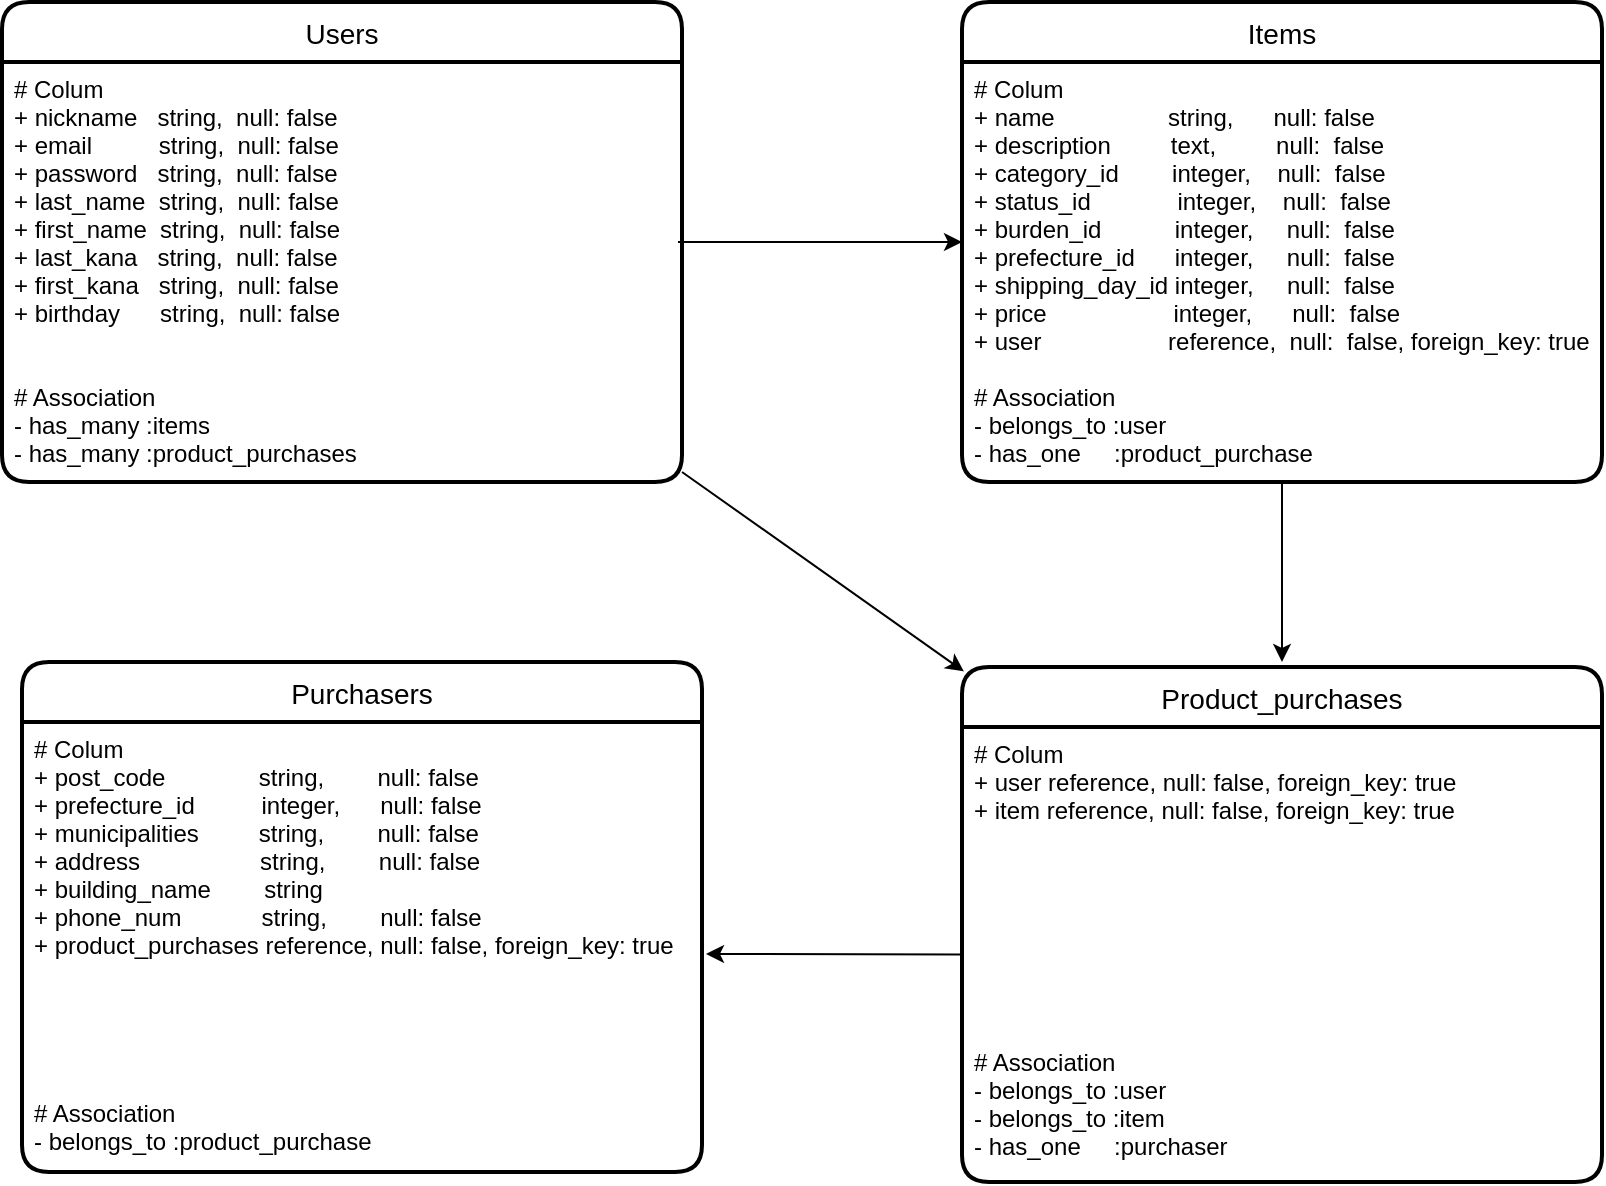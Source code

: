 <mxfile>
    <diagram id="pg9WROKZoqQo3NpaRyr3" name="ページ1">
        <mxGraphModel dx="344" dy="716" grid="1" gridSize="10" guides="1" tooltips="1" connect="1" arrows="1" fold="1" page="1" pageScale="1" pageWidth="827" pageHeight="1169" math="0" shadow="0">
            <root>
                <mxCell id="0"/>
                <mxCell id="1" parent="0"/>
                <mxCell id="18" value="Items" style="swimlane;childLayout=stackLayout;horizontal=1;startSize=30;horizontalStack=0;rounded=1;fontSize=14;fontStyle=0;strokeWidth=2;resizeParent=0;resizeLast=1;shadow=0;dashed=0;align=center;" parent="1" vertex="1">
                    <mxGeometry x="510" y="40" width="320" height="240" as="geometry"/>
                </mxCell>
                <mxCell id="19" value="# Colum&#10;+ name                 string,      null: false&#10;+ description         text,         null:  false&#10;+ category_id        integer,    null:  false&#10;+ status_id             integer,    null:  false&#10;+ burden_id           integer,     null:  false&#10;+ prefecture_id      integer,     null:  false &#10;+ shipping_day_id integer,     null:  false&#10;+ price                   integer,      null:  false &#10;+ user                   reference,  null:  false, foreign_key: true&#10;&#10;# Association&#10;- belongs_to :user&#10;- has_one     :product_purchase" style="align=left;strokeColor=none;fillColor=none;spacingLeft=4;fontSize=12;verticalAlign=top;resizable=0;rotatable=0;part=1;" parent="18" vertex="1">
                    <mxGeometry y="30" width="320" height="210" as="geometry"/>
                </mxCell>
                <mxCell id="20" value="Purchasers" style="swimlane;childLayout=stackLayout;horizontal=1;startSize=30;horizontalStack=0;rounded=1;fontSize=14;fontStyle=0;strokeWidth=2;resizeParent=0;resizeLast=1;shadow=0;dashed=0;align=center;" parent="1" vertex="1">
                    <mxGeometry x="40" y="370" width="340" height="255" as="geometry"/>
                </mxCell>
                <mxCell id="21" value="# Colum&#10;+ post_code              string,        null: false&#10;+ prefecture_id          integer,      null: false&#10;+ municipalities         string,        null: false&#10;+ address                  string,        null: false &#10;+ building_name        string&#10;+ phone_num            string,        null: false&#10;+ product_purchases reference, null: false, foreign_key: true&#10;&#10;&#10;&#10;&#10;&#10;# Association&#10;- belongs_to :product_purchase" style="align=left;strokeColor=none;fillColor=none;spacingLeft=4;fontSize=12;verticalAlign=top;resizable=0;rotatable=0;part=1;" parent="20" vertex="1">
                    <mxGeometry y="30" width="340" height="225" as="geometry"/>
                </mxCell>
                <mxCell id="22" style="edgeStyle=none;html=1;entryX=0;entryY=0.5;entryDx=0;entryDy=0;" parent="1" edge="1">
                    <mxGeometry relative="1" as="geometry">
                        <mxPoint x="368" y="160" as="sourcePoint"/>
                        <mxPoint x="510" y="160" as="targetPoint"/>
                    </mxGeometry>
                </mxCell>
                <mxCell id="31" value="Product_purchases" style="swimlane;childLayout=stackLayout;horizontal=1;startSize=30;horizontalStack=0;rounded=1;fontSize=14;fontStyle=0;strokeWidth=2;resizeParent=0;resizeLast=1;shadow=0;dashed=0;align=center;" vertex="1" parent="1">
                    <mxGeometry x="510" y="372.5" width="320" height="257.5" as="geometry"/>
                </mxCell>
                <mxCell id="32" value="# Colum&#10;+ user reference, null: false, foreign_key: true&#10;+ item reference, null: false, foreign_key: true&#10;&#10;&#10;&#10;&#10;&#10;&#10;&#10;&#10;# Association&#10;- belongs_to :user&#10;- belongs_to :item&#10;- has_one     :purchaser" style="align=left;strokeColor=none;fillColor=none;spacingLeft=4;fontSize=12;verticalAlign=top;resizable=0;rotatable=0;part=1;" vertex="1" parent="31">
                    <mxGeometry y="30" width="320" height="227.5" as="geometry"/>
                </mxCell>
                <mxCell id="41" value="Users" style="swimlane;childLayout=stackLayout;horizontal=1;startSize=30;horizontalStack=0;rounded=1;fontSize=14;fontStyle=0;strokeWidth=2;resizeParent=0;resizeLast=1;shadow=0;dashed=0;align=center;" vertex="1" parent="1">
                    <mxGeometry x="30" y="40" width="340" height="240" as="geometry"/>
                </mxCell>
                <mxCell id="42" value="# Colum&#10;+ nickname   string,  null: false&#10;+ email          string,  null: false&#10;+ password   string,  null: false&#10;+ last_name  string,  null: false&#10;+ first_name  string,  null: false&#10;+ last_kana   string,  null: false&#10;+ first_kana   string,  null: false&#10;+ birthday      string,  null: false&#10;&#10;&#10;# Association&#10;- has_many :items&#10;- has_many :product_purchases" style="align=left;strokeColor=none;fillColor=none;spacingLeft=4;fontSize=12;verticalAlign=top;resizable=0;rotatable=0;part=1;" vertex="1" parent="41">
                    <mxGeometry y="30" width="340" height="210" as="geometry"/>
                </mxCell>
                <mxCell id="48" style="edgeStyle=none;html=1;entryX=0.003;entryY=0.028;entryDx=0;entryDy=0;entryPerimeter=0;" edge="1" parent="1">
                    <mxGeometry relative="1" as="geometry">
                        <mxPoint x="370" y="275" as="sourcePoint"/>
                        <mxPoint x="510.96" y="374.71" as="targetPoint"/>
                    </mxGeometry>
                </mxCell>
                <mxCell id="49" style="edgeStyle=none;html=1;exitX=0.5;exitY=1;exitDx=0;exitDy=0;" edge="1" parent="1" source="19">
                    <mxGeometry relative="1" as="geometry">
                        <mxPoint x="670" y="370" as="targetPoint"/>
                    </mxGeometry>
                </mxCell>
                <mxCell id="51" style="edgeStyle=none;html=1;exitX=0;exitY=0.5;exitDx=0;exitDy=0;" edge="1" parent="1" source="32">
                    <mxGeometry relative="1" as="geometry">
                        <mxPoint x="502" y="516.25" as="sourcePoint"/>
                        <mxPoint x="382" y="516" as="targetPoint"/>
                    </mxGeometry>
                </mxCell>
            </root>
        </mxGraphModel>
    </diagram>
</mxfile>